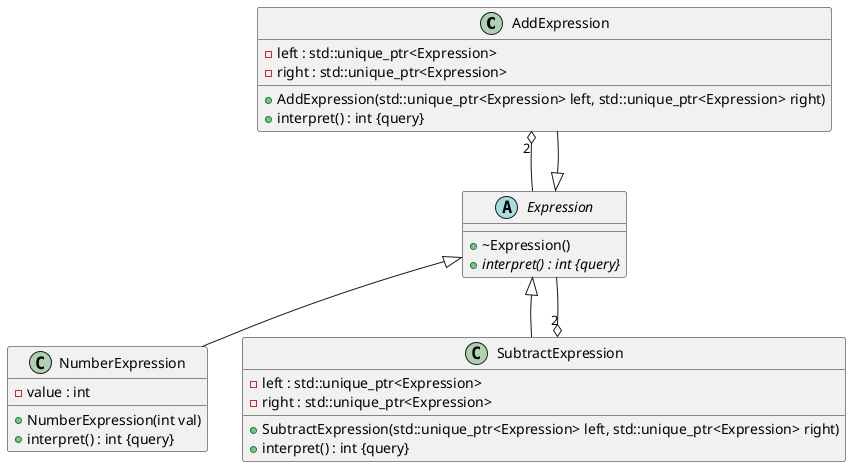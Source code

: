 @startuml





/' Objects '/

class AddExpression {
	+AddExpression(std::unique_ptr<Expression> left, std::unique_ptr<Expression> right)
	+interpret() : int {query}
	-left : std::unique_ptr<Expression>
	-right : std::unique_ptr<Expression>
}


abstract class Expression {
	+~Expression()
	+{abstract} interpret() : int {query}
}


class NumberExpression {
	+NumberExpression(int val)
	+interpret() : int {query}
	-value : int
}


class SubtractExpression {
	+SubtractExpression(std::unique_ptr<Expression> left, std::unique_ptr<Expression> right)
	+interpret() : int {query}
	-left : std::unique_ptr<Expression>
	-right : std::unique_ptr<Expression>
}





/' Inheritance relationships '/

Expression <|-- AddExpression


Expression <|-- NumberExpression


Expression <|-- SubtractExpression





/' Aggregation relationships '/

AddExpression "2" o-- Expression


SubtractExpression "2" o-- Expression






/' Nested objects '/



@enduml
